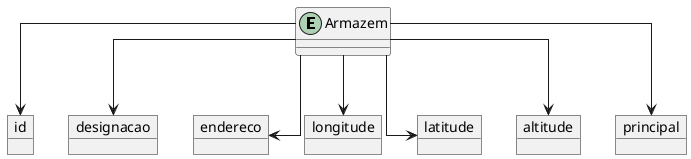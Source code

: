 @startuml DM_ArmazemAggregate
' hide the spot


' avoid problems with angled crows feet
skinparam linetype ortho

entity Armazem
object id
object designacao
object endereco
object longitude
object latitude
object altitude
object principal


Armazem --> id
Armazem --> designacao
Armazem --> endereco
Armazem --> longitude
Armazem --> latitude
Armazem --> altitude
Armazem --> principal

@enduml